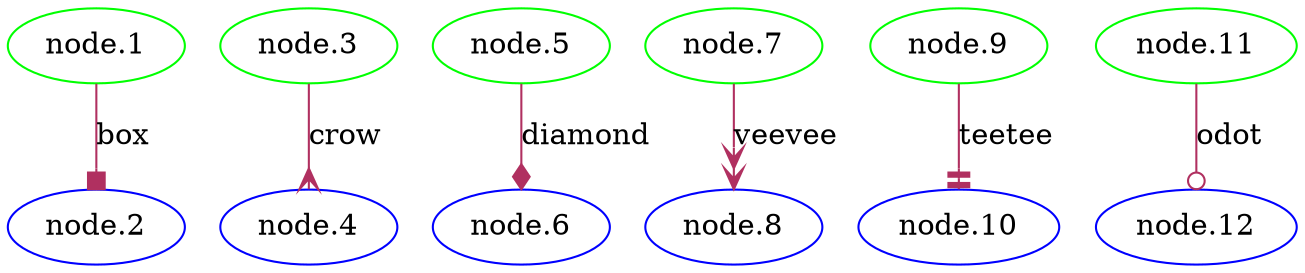 digraph Perl
{
graph [ rankdir="TB" ]
node [ shape="oval" ]
edge [ color="grey" ]
"node.1" [ color="green" ]
"node.2" [ color="blue" ]
"node.3" [ color="green" ]
"node.4" [ color="blue" ]
"node.5" [ color="green" ]
"node.6" [ color="blue" ]
"node.7" [ color="green" ]
"node.8" [ color="blue" ]
"node.9" [ color="green" ]
"node.10" [ color="blue" ]
"node.11" [ color="green" ]
"node.12" [ color="blue" ]
"node.1" -> "node.2" [ arrowhead="box" color="maroon" dir="forward" label="box" ]
"node.3" -> "node.4" [ arrowhead="crow" color="maroon" dir="forward" label="crow" ]
"node.5" -> "node.6" [ arrowhead="diamond" color="maroon" dir="forward" label="diamond" ]
"node.7" -> "node.8" [ arrowhead="veevee" color="maroon" dir="forward" label="veevee" ]
"node.9" -> "node.10" [ arrowhead="teetee" color="maroon" dir="forward" label="teetee" ]
"node.11" -> "node.12" [ arrowhead="odot" color="maroon" dir="forward" label="odot" ]
}
